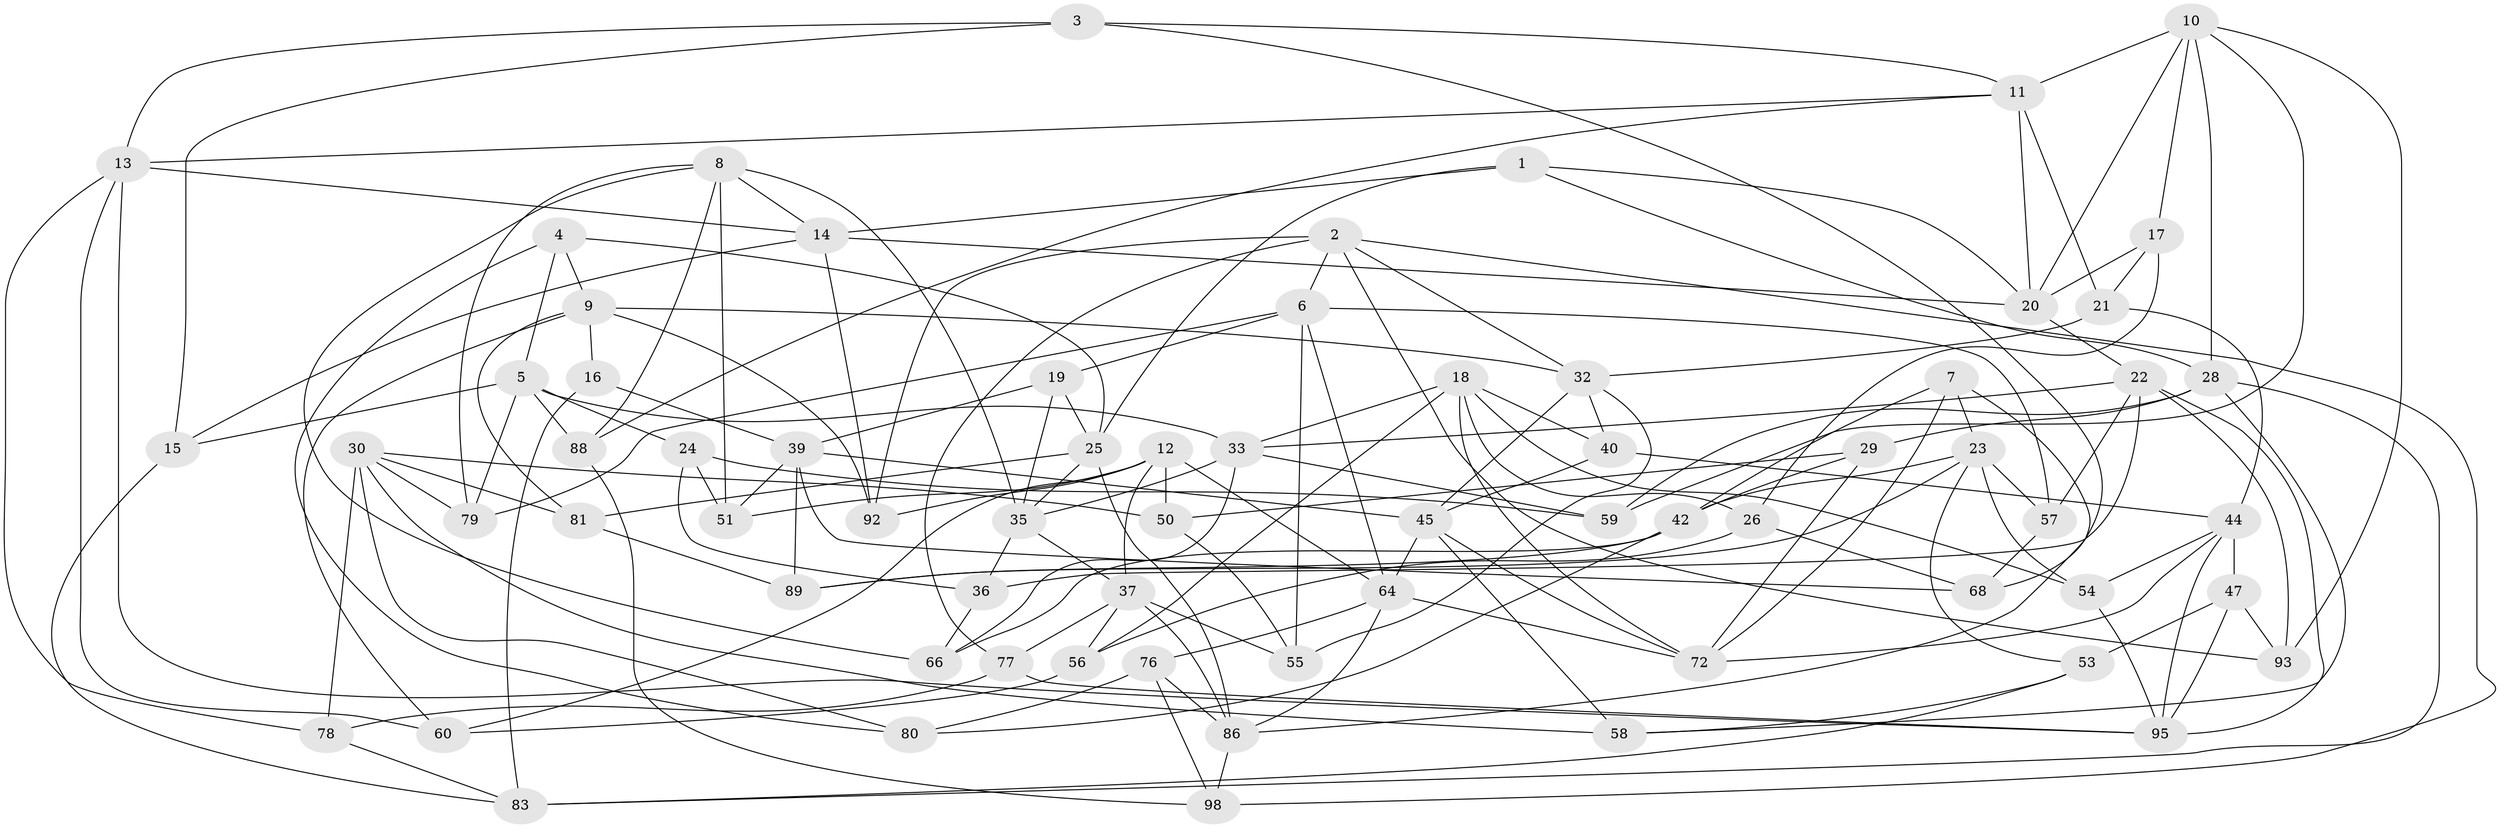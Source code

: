 // Generated by graph-tools (version 1.1) at 2025/24/03/03/25 07:24:28]
// undirected, 68 vertices, 165 edges
graph export_dot {
graph [start="1"]
  node [color=gray90,style=filled];
  1;
  2 [super="+85"];
  3;
  4;
  5 [super="+65"];
  6 [super="+73"];
  7;
  8 [super="+75"];
  9 [super="+27"];
  10 [super="+67"];
  11 [super="+48"];
  12 [super="+43"];
  13 [super="+70"];
  14 [super="+90"];
  15;
  16;
  17;
  18 [super="+34"];
  19;
  20 [super="+31"];
  21;
  22 [super="+46"];
  23 [super="+69"];
  24;
  25 [super="+87"];
  26;
  28 [super="+63"];
  29;
  30 [super="+62"];
  32 [super="+49"];
  33 [super="+82"];
  35 [super="+38"];
  36;
  37 [super="+71"];
  39 [super="+41"];
  40;
  42 [super="+52"];
  44 [super="+84"];
  45 [super="+61"];
  47;
  50;
  51;
  53;
  54;
  55;
  56;
  57;
  58;
  59;
  60;
  64 [super="+91"];
  66;
  68;
  72 [super="+74"];
  76;
  77;
  78;
  79;
  80;
  81;
  83 [super="+97"];
  86 [super="+94"];
  88;
  89;
  92;
  93;
  95 [super="+96"];
  98;
  1 -- 14;
  1 -- 28;
  1 -- 25;
  1 -- 20;
  2 -- 77;
  2 -- 92;
  2 -- 93;
  2 -- 6;
  2 -- 98;
  2 -- 32;
  3 -- 68;
  3 -- 15;
  3 -- 13;
  3 -- 11;
  4 -- 5;
  4 -- 80;
  4 -- 9;
  4 -- 25;
  5 -- 88;
  5 -- 79;
  5 -- 24;
  5 -- 33;
  5 -- 15;
  6 -- 55;
  6 -- 64;
  6 -- 57;
  6 -- 19;
  6 -- 79;
  7 -- 86;
  7 -- 23;
  7 -- 42;
  7 -- 72;
  8 -- 88;
  8 -- 79;
  8 -- 51;
  8 -- 66;
  8 -- 14;
  8 -- 35;
  9 -- 92;
  9 -- 81;
  9 -- 16;
  9 -- 60;
  9 -- 32;
  10 -- 17;
  10 -- 59;
  10 -- 11;
  10 -- 28;
  10 -- 93;
  10 -- 20;
  11 -- 21;
  11 -- 88;
  11 -- 13;
  11 -- 20;
  12 -- 51;
  12 -- 92;
  12 -- 60;
  12 -- 64;
  12 -- 50;
  12 -- 37;
  13 -- 78;
  13 -- 60;
  13 -- 95;
  13 -- 14;
  14 -- 20;
  14 -- 15;
  14 -- 92;
  15 -- 83;
  16 -- 39;
  16 -- 83 [weight=2];
  17 -- 21;
  17 -- 20;
  17 -- 26;
  18 -- 40;
  18 -- 56;
  18 -- 26;
  18 -- 72;
  18 -- 54;
  18 -- 33;
  19 -- 39;
  19 -- 25;
  19 -- 35;
  20 -- 22;
  21 -- 44;
  21 -- 32;
  22 -- 93;
  22 -- 95;
  22 -- 57;
  22 -- 36;
  22 -- 33;
  23 -- 89;
  23 -- 57;
  23 -- 42;
  23 -- 53;
  23 -- 54;
  24 -- 36;
  24 -- 51;
  24 -- 59;
  25 -- 35;
  25 -- 81;
  25 -- 86;
  26 -- 56;
  26 -- 68;
  28 -- 59;
  28 -- 58;
  28 -- 83;
  28 -- 29;
  29 -- 50;
  29 -- 72;
  29 -- 42;
  30 -- 58;
  30 -- 79;
  30 -- 80;
  30 -- 81;
  30 -- 50;
  30 -- 78;
  32 -- 55;
  32 -- 40;
  32 -- 45;
  33 -- 59;
  33 -- 35;
  33 -- 66;
  35 -- 37;
  35 -- 36;
  36 -- 66;
  37 -- 77;
  37 -- 56;
  37 -- 86;
  37 -- 55;
  39 -- 89;
  39 -- 51;
  39 -- 68;
  39 -- 45;
  40 -- 44;
  40 -- 45;
  42 -- 89;
  42 -- 80;
  42 -- 66;
  44 -- 54;
  44 -- 95;
  44 -- 72;
  44 -- 47;
  45 -- 64;
  45 -- 58;
  45 -- 72;
  47 -- 95;
  47 -- 93;
  47 -- 53;
  50 -- 55;
  53 -- 58;
  53 -- 83;
  54 -- 95;
  56 -- 60;
  57 -- 68;
  64 -- 76;
  64 -- 72;
  64 -- 86;
  76 -- 98;
  76 -- 86;
  76 -- 80;
  77 -- 78;
  77 -- 95;
  78 -- 83;
  81 -- 89;
  86 -- 98;
  88 -- 98;
}
